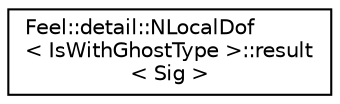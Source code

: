 digraph "Graphical Class Hierarchy"
{
 // LATEX_PDF_SIZE
  edge [fontname="Helvetica",fontsize="10",labelfontname="Helvetica",labelfontsize="10"];
  node [fontname="Helvetica",fontsize="10",shape=record];
  rankdir="LR";
  Node0 [label="Feel::detail::NLocalDof\l\< IsWithGhostType \>::result\l\< Sig \>",height=0.2,width=0.4,color="black", fillcolor="white", style="filled",URL="$structFeel_1_1detail_1_1NLocalDof_1_1result.html",tooltip=" "];
}
